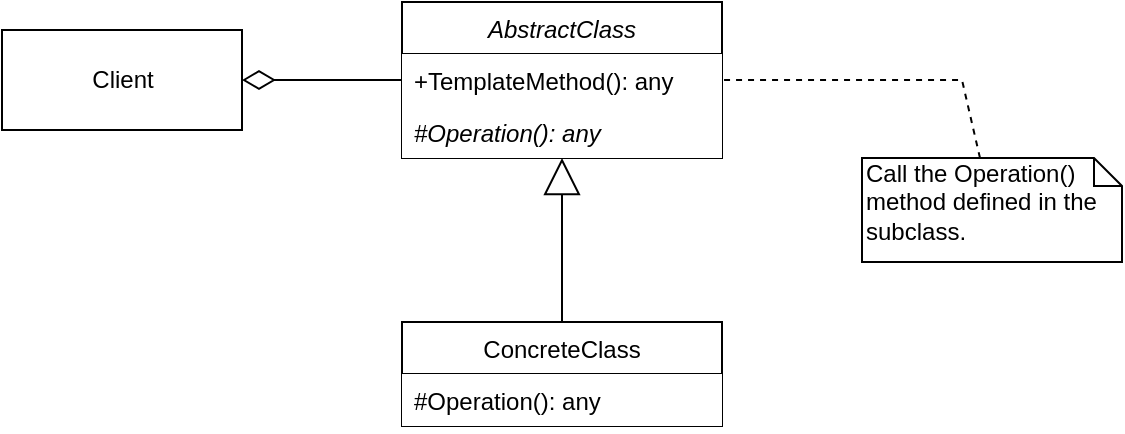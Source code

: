 <mxfile version="10.1.3-16" type="google"><diagram id="24R8lyLwBj7q7DobU8R3" name="Template Method"><mxGraphModel dx="1826" dy="820" grid="1" gridSize="10" guides="1" tooltips="1" connect="1" arrows="1" fold="1" page="0" pageScale="1" pageWidth="850" pageHeight="1100" math="0" shadow="0"><root><mxCell id="0"/><mxCell id="1" parent="0"/><mxCell id="3gX4sevgaEa7qbN-cccq-1" value="AbstractClass" style="swimlane;fontStyle=2;childLayout=stackLayout;horizontal=1;startSize=26;fillColor=#ffffff;horizontalStack=0;resizeParent=1;resizeParentMax=0;resizeLast=0;collapsible=1;marginBottom=0;strokeColor=#000000;" parent="1" vertex="1"><mxGeometry x="160" y="160" width="160" height="78" as="geometry"/></mxCell><mxCell id="3gX4sevgaEa7qbN-cccq-2" value="+TemplateMethod(): any" style="text;strokeColor=none;fillColor=#ffffff;align=left;verticalAlign=top;spacingLeft=4;spacingRight=4;overflow=hidden;rotatable=0;points=[[0,0.5],[1,0.5]];portConstraint=eastwest;" parent="3gX4sevgaEa7qbN-cccq-1" vertex="1"><mxGeometry y="26" width="160" height="26" as="geometry"/></mxCell><mxCell id="3gX4sevgaEa7qbN-cccq-3" value="#Operation(): any" style="text;strokeColor=none;fillColor=#ffffff;align=left;verticalAlign=top;spacingLeft=4;spacingRight=4;overflow=hidden;rotatable=0;points=[[0,0.5],[1,0.5]];portConstraint=eastwest;fontStyle=2" parent="3gX4sevgaEa7qbN-cccq-1" vertex="1"><mxGeometry y="52" width="160" height="26" as="geometry"/></mxCell><mxCell id="3gX4sevgaEa7qbN-cccq-5" value="ConcreteClass" style="swimlane;fontStyle=0;childLayout=stackLayout;horizontal=1;startSize=26;fillColor=#ffffff;horizontalStack=0;resizeParent=1;resizeParentMax=0;resizeLast=0;collapsible=1;marginBottom=0;" parent="1" vertex="1"><mxGeometry x="160" y="320" width="160" height="52" as="geometry"/></mxCell><mxCell id="3gX4sevgaEa7qbN-cccq-6" value="#Operation(): any" style="text;strokeColor=none;fillColor=#ffffff;align=left;verticalAlign=top;spacingLeft=4;spacingRight=4;overflow=hidden;rotatable=0;points=[[0,0.5],[1,0.5]];portConstraint=eastwest;" parent="3gX4sevgaEa7qbN-cccq-5" vertex="1"><mxGeometry y="26" width="160" height="26" as="geometry"/></mxCell><mxCell id="3gX4sevgaEa7qbN-cccq-9" value="" style="endArrow=block;endSize=16;endFill=0;html=1;" parent="1" source="3gX4sevgaEa7qbN-cccq-5" target="3gX4sevgaEa7qbN-cccq-1" edge="1"><mxGeometry width="160" relative="1" as="geometry"><mxPoint x="-50" y="360" as="sourcePoint"/><mxPoint x="110" y="360" as="targetPoint"/></mxGeometry></mxCell><mxCell id="3gX4sevgaEa7qbN-cccq-10" value="Call the Operation() method defined in the subclass." style="shape=note;whiteSpace=wrap;html=1;size=14;verticalAlign=top;align=left;spacingTop=-6;" parent="1" vertex="1"><mxGeometry x="390" y="238" width="130" height="52" as="geometry"/></mxCell><mxCell id="3gX4sevgaEa7qbN-cccq-11" style="rounded=0;elbow=vertical;html=1;jettySize=auto;orthogonalLoop=1;dashed=1;endArrow=none;endFill=0;entryX=1;entryY=0.5;entryDx=0;entryDy=0;" parent="1" source="3gX4sevgaEa7qbN-cccq-10" target="3gX4sevgaEa7qbN-cccq-2" edge="1"><mxGeometry relative="1" as="geometry"><Array as="points"><mxPoint x="440" y="199"/></Array><mxPoint x="670" y="199" as="sourcePoint"/><mxPoint x="650" y="313" as="targetPoint"/></mxGeometry></mxCell><mxCell id="3gX4sevgaEa7qbN-cccq-12" value="Client" style="html=1;" parent="1" vertex="1"><mxGeometry x="-40" y="174" width="120" height="50" as="geometry"/></mxCell><mxCell id="3gX4sevgaEa7qbN-cccq-13" value="" style="endArrow=diamondThin;endFill=0;endSize=14;html=1;rounded=0;entryX=1;entryY=0.5;" parent="1" source="3gX4sevgaEa7qbN-cccq-1" target="3gX4sevgaEa7qbN-cccq-12" edge="1"><mxGeometry width="160" relative="1" as="geometry"><mxPoint x="60" y="186" as="sourcePoint"/><mxPoint x="90" y="11" as="targetPoint"/></mxGeometry></mxCell></root></mxGraphModel></diagram><diagram id="21dT8-lQGdQI1KCdxBOa" name="Chain of responsibility"><mxGraphModel dx="1826" dy="820" grid="1" gridSize="10" guides="1" tooltips="1" connect="1" arrows="1" fold="1" page="0" pageScale="1" pageWidth="850" pageHeight="1100" math="0" shadow="0"><root><mxCell id="3gX4sevgaEa7qbN-cccq-0"/><mxCell id="3gX4sevgaEa7qbN-cccq-1" parent="3gX4sevgaEa7qbN-cccq-0"/><mxCell id="3gX4sevgaEa7qbN-cccq-2" value="Client" style="html=1;fillColor=#ffffff;" parent="3gX4sevgaEa7qbN-cccq-1" vertex="1"><mxGeometry x="-40" y="145" width="120" height="50" as="geometry"/></mxCell><mxCell id="3gX4sevgaEa7qbN-cccq-3" value="" style="endArrow=diamondThin;endFill=0;endSize=14;html=1;rounded=0;" parent="3gX4sevgaEa7qbN-cccq-1" source="3gX4sevgaEa7qbN-cccq-4" target="3gX4sevgaEa7qbN-cccq-2" edge="1"><mxGeometry width="160" relative="1" as="geometry"><mxPoint x="160" y="142" as="sourcePoint"/><mxPoint x="230" y="125" as="targetPoint"/></mxGeometry></mxCell><mxCell id="3gX4sevgaEa7qbN-cccq-4" value="&lt;p style=&quot;margin: 0px ; margin-top: 4px ; text-align: center&quot;&gt;&lt;i&gt;&amp;lt;&amp;lt;Interface&amp;gt;&amp;gt;&lt;/i&gt;&lt;br&gt;&lt;b&gt;IHandler&lt;/b&gt;&lt;/p&gt;&lt;hr size=&quot;1&quot;&gt;&lt;p style=&quot;margin: 0px ; margin-left: 4px&quot;&gt;# next: IHandler&lt;br&gt;&lt;/p&gt;&lt;hr size=&quot;1&quot;&gt;&lt;p style=&quot;margin: 0px ; margin-left: 4px&quot;&gt;+ HandleRequest(request: any): any&lt;br&gt;&lt;/p&gt;" style="verticalAlign=top;align=left;overflow=fill;fontSize=12;fontFamily=Helvetica;html=1;fillColor=#ffffff;" parent="3gX4sevgaEa7qbN-cccq-1" vertex="1"><mxGeometry x="150" y="120" width="220" height="100" as="geometry"/></mxCell><mxCell id="3gX4sevgaEa7qbN-cccq-5" style="rounded=0;elbow=vertical;html=1;jettySize=auto;orthogonalLoop=1;dashed=1;endArrow=none;endFill=0;entryX=1;entryY=0.5;entryDx=0;entryDy=0;" parent="3gX4sevgaEa7qbN-cccq-1" source="3gX4sevgaEa7qbN-cccq-6" target="3gX4sevgaEa7qbN-cccq-4" edge="1"><mxGeometry relative="1" as="geometry"><mxPoint x="570" y="197" as="targetPoint"/></mxGeometry></mxCell><mxCell id="3gX4sevgaEa7qbN-cccq-6" value="Interfaces cannot have protected members; the &lt;i&gt;next &lt;/i&gt;member is only there conceptually." style="shape=note;whiteSpace=wrap;html=1;size=14;verticalAlign=top;align=left;spacingTop=-6;" parent="3gX4sevgaEa7qbN-cccq-1" vertex="1"><mxGeometry x="440" y="120" width="150" height="60" as="geometry"/></mxCell><mxCell id="3gX4sevgaEa7qbN-cccq-7" value="Handler1" style="swimlane;fontStyle=1;align=center;verticalAlign=top;childLayout=stackLayout;horizontal=1;startSize=26;horizontalStack=0;resizeParent=1;resizeParentMax=0;resizeLast=0;collapsible=1;marginBottom=0;fillColor=#ffffff;" parent="3gX4sevgaEa7qbN-cccq-1" vertex="1"><mxGeometry x="20" y="302" width="220" height="86" as="geometry"/></mxCell><mxCell id="3gX4sevgaEa7qbN-cccq-8" value="# next: IHandler" style="text;strokeColor=none;fillColor=#ffffff;align=left;verticalAlign=top;spacingLeft=4;spacingRight=4;overflow=hidden;rotatable=0;points=[[0,0.5],[1,0.5]];portConstraint=eastwest;" parent="3gX4sevgaEa7qbN-cccq-7" vertex="1"><mxGeometry y="26" width="220" height="26" as="geometry"/></mxCell><mxCell id="3gX4sevgaEa7qbN-cccq-9" value="" style="line;strokeWidth=1;fillColor=none;align=left;verticalAlign=middle;spacingTop=-1;spacingLeft=3;spacingRight=3;rotatable=0;labelPosition=right;points=[];portConstraint=eastwest;" parent="3gX4sevgaEa7qbN-cccq-7" vertex="1"><mxGeometry y="52" width="220" height="8" as="geometry"/></mxCell><mxCell id="3gX4sevgaEa7qbN-cccq-10" value="+ HandleRequest(request: any): any" style="text;strokeColor=none;fillColor=#ffffff;align=left;verticalAlign=top;spacingLeft=4;spacingRight=4;overflow=hidden;rotatable=0;points=[[0,0.5],[1,0.5]];portConstraint=eastwest;" parent="3gX4sevgaEa7qbN-cccq-7" vertex="1"><mxGeometry y="60" width="220" height="26" as="geometry"/></mxCell><mxCell id="3gX4sevgaEa7qbN-cccq-11" value="Handler2" style="swimlane;fontStyle=1;align=center;verticalAlign=top;childLayout=stackLayout;horizontal=1;startSize=26;horizontalStack=0;resizeParent=1;resizeParentMax=0;resizeLast=0;collapsible=1;marginBottom=0;fillColor=#ffffff;" parent="3gX4sevgaEa7qbN-cccq-1" vertex="1"><mxGeometry x="280" y="302" width="220" height="86" as="geometry"/></mxCell><mxCell id="3gX4sevgaEa7qbN-cccq-12" value="# next: IHandler" style="text;strokeColor=none;fillColor=#ffffff;align=left;verticalAlign=top;spacingLeft=4;spacingRight=4;overflow=hidden;rotatable=0;points=[[0,0.5],[1,0.5]];portConstraint=eastwest;" parent="3gX4sevgaEa7qbN-cccq-11" vertex="1"><mxGeometry y="26" width="220" height="26" as="geometry"/></mxCell><mxCell id="3gX4sevgaEa7qbN-cccq-13" value="" style="line;strokeWidth=1;fillColor=none;align=left;verticalAlign=middle;spacingTop=-1;spacingLeft=3;spacingRight=3;rotatable=0;labelPosition=right;points=[];portConstraint=eastwest;" parent="3gX4sevgaEa7qbN-cccq-11" vertex="1"><mxGeometry y="52" width="220" height="8" as="geometry"/></mxCell><mxCell id="3gX4sevgaEa7qbN-cccq-14" value="+ HandleRequest(request: any): any" style="text;strokeColor=none;fillColor=#ffffff;align=left;verticalAlign=top;spacingLeft=4;spacingRight=4;overflow=hidden;rotatable=0;points=[[0,0.5],[1,0.5]];portConstraint=eastwest;" parent="3gX4sevgaEa7qbN-cccq-11" vertex="1"><mxGeometry y="60" width="220" height="26" as="geometry"/></mxCell><mxCell id="3gX4sevgaEa7qbN-cccq-15" value="" style="endArrow=block;dashed=1;endFill=0;endSize=12;html=1;rounded=0;edgeStyle=elbowEdgeStyle;elbow=vertical;" parent="3gX4sevgaEa7qbN-cccq-1" source="3gX4sevgaEa7qbN-cccq-11" target="3gX4sevgaEa7qbN-cccq-4" edge="1"><mxGeometry width="160" relative="1" as="geometry"><mxPoint x="570" y="240" as="sourcePoint"/><mxPoint x="425" y="160" as="targetPoint"/></mxGeometry></mxCell><mxCell id="3gX4sevgaEa7qbN-cccq-16" value="" style="endArrow=block;dashed=1;endFill=0;endSize=12;html=1;rounded=0;edgeStyle=elbowEdgeStyle;elbow=vertical;" parent="3gX4sevgaEa7qbN-cccq-1" source="3gX4sevgaEa7qbN-cccq-7" target="3gX4sevgaEa7qbN-cccq-4" edge="1"><mxGeometry width="160" relative="1" as="geometry"><mxPoint x="400" y="290" as="sourcePoint"/><mxPoint x="270" y="230" as="targetPoint"/></mxGeometry></mxCell><mxCell id="CeVZEQjyHWH9L61Q5lP9-0" value="Client" style="html=1;fillColor=#ffffff;" vertex="1" parent="3gX4sevgaEa7qbN-cccq-1"><mxGeometry x="-55" y="530" width="120" height="50" as="geometry"/></mxCell><mxCell id="CeVZEQjyHWH9L61Q5lP9-1" value="" style="endArrow=diamondThin;endFill=0;endSize=14;html=1;rounded=0;" edge="1" parent="3gX4sevgaEa7qbN-cccq-1" source="CeVZEQjyHWH9L61Q5lP9-2" target="CeVZEQjyHWH9L61Q5lP9-0"><mxGeometry width="160" relative="1" as="geometry"><mxPoint x="145" y="542" as="sourcePoint"/><mxPoint x="215" y="525" as="targetPoint"/></mxGeometry></mxCell><mxCell id="CeVZEQjyHWH9L61Q5lP9-2" value="&lt;p style=&quot;margin: 0px ; margin-top: 4px ; text-align: center&quot;&gt;&lt;i&gt;&amp;lt;&amp;lt;Interface&amp;gt;&amp;gt;&lt;/i&gt;&lt;br&gt;&lt;span&gt;&lt;b&gt;IMessageHandler&amp;nbsp;&lt;/b&gt;&lt;/span&gt;&lt;br&gt;&lt;/p&gt;&lt;hr size=&quot;1&quot;&gt;&lt;p style=&quot;margin: 0px ; margin-left: 4px&quot;&gt;&lt;/p&gt;&lt;p style=&quot;margin: 0px ; margin-left: 4px&quot;&gt;+ Handle(message: Message)&lt;br&gt;&lt;/p&gt;" style="verticalAlign=top;align=left;overflow=fill;fontSize=12;fontFamily=Helvetica;html=1;fillColor=#ffffff;" vertex="1" parent="3gX4sevgaEa7qbN-cccq-1"><mxGeometry x="150" y="520" width="220" height="70" as="geometry"/></mxCell><mxCell id="CeVZEQjyHWH9L61Q5lP9-5" value="MessageHandlerBase" style="swimlane;fontStyle=3;align=center;verticalAlign=top;childLayout=stackLayout;horizontal=1;startSize=26;horizontalStack=0;resizeParent=1;resizeParentMax=0;resizeLast=0;collapsible=1;marginBottom=0;fillColor=#ffffff;" vertex="1" parent="3gX4sevgaEa7qbN-cccq-1"><mxGeometry x="140" y="672" width="240" height="162" as="geometry"/></mxCell><mxCell id="CeVZEQjyHWH9L61Q5lP9-6" value="- _next: IMessageHandler" style="text;strokeColor=none;fillColor=#ffffff;align=left;verticalAlign=top;spacingLeft=4;spacingRight=4;overflow=hidden;rotatable=0;points=[[0,0.5],[1,0.5]];portConstraint=eastwest;" vertex="1" parent="CeVZEQjyHWH9L61Q5lP9-5"><mxGeometry y="26" width="240" height="24" as="geometry"/></mxCell><mxCell id="CeVZEQjyHWH9L61Q5lP9-7" value="" style="line;strokeWidth=1;fillColor=none;align=left;verticalAlign=middle;spacingTop=-1;spacingLeft=3;spacingRight=3;rotatable=0;labelPosition=right;points=[];portConstraint=eastwest;" vertex="1" parent="CeVZEQjyHWH9L61Q5lP9-5"><mxGeometry y="50" width="240" height="8" as="geometry"/></mxCell><mxCell id="CeVZEQjyHWH9L61Q5lP9-8" value="+ Handle(message: Message)" style="text;strokeColor=none;fillColor=#ffffff;align=left;verticalAlign=top;spacingLeft=4;spacingRight=4;overflow=hidden;rotatable=0;points=[[0,0.5],[1,0.5]];portConstraint=eastwest;" vertex="1" parent="CeVZEQjyHWH9L61Q5lP9-5"><mxGeometry y="58" width="240" height="26" as="geometry"/></mxCell><mxCell id="CeVZEQjyHWH9L61Q5lP9-35" value="- HasNext(): bool" style="text;strokeColor=none;fillColor=#ffffff;align=left;verticalAlign=top;spacingLeft=4;spacingRight=4;overflow=hidden;rotatable=0;points=[[0,0.5],[1,0.5]];portConstraint=eastwest;" vertex="1" parent="CeVZEQjyHWH9L61Q5lP9-5"><mxGeometry y="84" width="240" height="26" as="geometry"/></mxCell><mxCell id="CeVZEQjyHWH9L61Q5lP9-36" value="# CanHandle(message: Message): bool" style="text;strokeColor=none;fillColor=#ffffff;align=left;verticalAlign=top;spacingLeft=4;spacingRight=4;overflow=hidden;rotatable=0;points=[[0,0.5],[1,0.5]];portConstraint=eastwest;fontStyle=2" vertex="1" parent="CeVZEQjyHWH9L61Q5lP9-5"><mxGeometry y="110" width="240" height="26" as="geometry"/></mxCell><mxCell id="CeVZEQjyHWH9L61Q5lP9-37" value="# Treat(message: Message)" style="text;strokeColor=none;fillColor=#ffffff;align=left;verticalAlign=top;spacingLeft=4;spacingRight=4;overflow=hidden;rotatable=0;points=[[0,0.5],[1,0.5]];portConstraint=eastwest;fontStyle=2" vertex="1" parent="CeVZEQjyHWH9L61Q5lP9-5"><mxGeometry y="136" width="240" height="26" as="geometry"/></mxCell><mxCell id="CeVZEQjyHWH9L61Q5lP9-9" value="SingleMessageHandlerBase" style="swimlane;fontStyle=3;align=center;verticalAlign=top;childLayout=stackLayout;horizontal=1;startSize=26;horizontalStack=0;resizeParent=1;resizeParentMax=0;resizeLast=0;collapsible=1;marginBottom=0;fillColor=#ffffff;" vertex="1" parent="3gX4sevgaEa7qbN-cccq-1"><mxGeometry x="20" y="913" width="220" height="112" as="geometry"/></mxCell><mxCell id="CeVZEQjyHWH9L61Q5lP9-10" value="# HandledMessageName: string" style="text;strokeColor=none;fillColor=#ffffff;align=left;verticalAlign=top;spacingLeft=4;spacingRight=4;overflow=hidden;rotatable=0;points=[[0,0.5],[1,0.5]];portConstraint=eastwest;fontStyle=2" vertex="1" parent="CeVZEQjyHWH9L61Q5lP9-9"><mxGeometry y="26" width="220" height="26" as="geometry"/></mxCell><mxCell id="CeVZEQjyHWH9L61Q5lP9-11" value="" style="line;strokeWidth=1;fillColor=none;align=left;verticalAlign=middle;spacingTop=-1;spacingLeft=3;spacingRight=3;rotatable=0;labelPosition=right;points=[];portConstraint=eastwest;" vertex="1" parent="CeVZEQjyHWH9L61Q5lP9-9"><mxGeometry y="52" width="220" height="8" as="geometry"/></mxCell><mxCell id="CeVZEQjyHWH9L61Q5lP9-12" value="# Treat(message: Message)" style="text;strokeColor=none;fillColor=#ffffff;align=left;verticalAlign=top;spacingLeft=4;spacingRight=4;overflow=hidden;rotatable=0;points=[[0,0.5],[1,0.5]];portConstraint=eastwest;fontStyle=2" vertex="1" parent="CeVZEQjyHWH9L61Q5lP9-9"><mxGeometry y="60" width="220" height="26" as="geometry"/></mxCell><mxCell id="CeVZEQjyHWH9L61Q5lP9-39" value="# CanHandle(message: Message): bool" style="text;strokeColor=none;fillColor=#ffffff;align=left;verticalAlign=top;spacingLeft=4;spacingRight=4;overflow=hidden;rotatable=0;points=[[0,0.5],[1,0.5]];portConstraint=eastwest;fontStyle=0" vertex="1" parent="CeVZEQjyHWH9L61Q5lP9-9"><mxGeometry y="86" width="220" height="26" as="geometry"/></mxCell><mxCell id="CeVZEQjyHWH9L61Q5lP9-13" value="" style="endArrow=block;dashed=1;endFill=0;endSize=12;html=1;rounded=0;edgeStyle=elbowEdgeStyle;elbow=vertical;" edge="1" parent="3gX4sevgaEa7qbN-cccq-1" source="CeVZEQjyHWH9L61Q5lP9-9" target="CeVZEQjyHWH9L61Q5lP9-5"><mxGeometry width="160" relative="1" as="geometry"><mxPoint x="555" y="640" as="sourcePoint"/><mxPoint x="410" y="560" as="targetPoint"/></mxGeometry></mxCell><mxCell id="CeVZEQjyHWH9L61Q5lP9-14" value="" style="endArrow=block;dashed=1;endFill=0;endSize=12;html=1;rounded=0;edgeStyle=elbowEdgeStyle;elbow=vertical;" edge="1" parent="3gX4sevgaEa7qbN-cccq-1" source="CeVZEQjyHWH9L61Q5lP9-5" target="CeVZEQjyHWH9L61Q5lP9-2"><mxGeometry width="160" relative="1" as="geometry"><mxPoint x="385" y="690" as="sourcePoint"/><mxPoint x="255" y="630" as="targetPoint"/></mxGeometry></mxCell><mxCell id="CeVZEQjyHWH9L61Q5lP9-15" value="MultipleMessageHandlerBase" style="swimlane;fontStyle=3;align=center;verticalAlign=top;childLayout=stackLayout;horizontal=1;startSize=26;horizontalStack=0;resizeParent=1;resizeParentMax=0;resizeLast=0;collapsible=1;marginBottom=0;fillColor=#ffffff;" vertex="1" parent="3gX4sevgaEa7qbN-cccq-1"><mxGeometry x="280" y="913" width="220" height="112" as="geometry"/></mxCell><mxCell id="CeVZEQjyHWH9L61Q5lP9-16" value="# HandledMessagesName: string[]" style="text;strokeColor=none;fillColor=#ffffff;align=left;verticalAlign=top;spacingLeft=4;spacingRight=4;overflow=hidden;rotatable=0;points=[[0,0.5],[1,0.5]];portConstraint=eastwest;fontStyle=2" vertex="1" parent="CeVZEQjyHWH9L61Q5lP9-15"><mxGeometry y="26" width="220" height="26" as="geometry"/></mxCell><mxCell id="CeVZEQjyHWH9L61Q5lP9-17" value="" style="line;strokeWidth=1;fillColor=none;align=left;verticalAlign=middle;spacingTop=-1;spacingLeft=3;spacingRight=3;rotatable=0;labelPosition=right;points=[];portConstraint=eastwest;" vertex="1" parent="CeVZEQjyHWH9L61Q5lP9-15"><mxGeometry y="52" width="220" height="8" as="geometry"/></mxCell><mxCell id="CeVZEQjyHWH9L61Q5lP9-38" value="# Treat(message: Message)" style="text;strokeColor=none;fillColor=#ffffff;align=left;verticalAlign=top;spacingLeft=4;spacingRight=4;overflow=hidden;rotatable=0;points=[[0,0.5],[1,0.5]];portConstraint=eastwest;fontStyle=2" vertex="1" parent="CeVZEQjyHWH9L61Q5lP9-15"><mxGeometry y="60" width="220" height="26" as="geometry"/></mxCell><mxCell id="CeVZEQjyHWH9L61Q5lP9-40" value="# CanHandle(message: Message): bool" style="text;strokeColor=none;fillColor=#ffffff;align=left;verticalAlign=top;spacingLeft=4;spacingRight=4;overflow=hidden;rotatable=0;points=[[0,0.5],[1,0.5]];portConstraint=eastwest;fontStyle=0" vertex="1" parent="CeVZEQjyHWH9L61Q5lP9-15"><mxGeometry y="86" width="220" height="26" as="geometry"/></mxCell><mxCell id="CeVZEQjyHWH9L61Q5lP9-19" value="AlarmTriggeredHandler" style="swimlane;fontStyle=1;align=center;verticalAlign=top;childLayout=stackLayout;horizontal=1;startSize=26;horizontalStack=0;resizeParent=1;resizeParentMax=0;resizeLast=0;collapsible=1;marginBottom=0;fillColor=#ffffff;" vertex="1" parent="3gX4sevgaEa7qbN-cccq-1"><mxGeometry x="-305" y="1110" width="250" height="86" as="geometry"/></mxCell><mxCell id="CeVZEQjyHWH9L61Q5lP9-20" value="# HandledMessageName: &quot;AlarmTriggered&quot;" style="text;strokeColor=none;fillColor=#ffffff;align=left;verticalAlign=top;spacingLeft=4;spacingRight=4;overflow=hidden;rotatable=0;points=[[0,0.5],[1,0.5]];portConstraint=eastwest;" vertex="1" parent="CeVZEQjyHWH9L61Q5lP9-19"><mxGeometry y="26" width="250" height="26" as="geometry"/></mxCell><mxCell id="CeVZEQjyHWH9L61Q5lP9-21" value="" style="line;strokeWidth=1;fillColor=none;align=left;verticalAlign=middle;spacingTop=-1;spacingLeft=3;spacingRight=3;rotatable=0;labelPosition=right;points=[];portConstraint=eastwest;" vertex="1" parent="CeVZEQjyHWH9L61Q5lP9-19"><mxGeometry y="52" width="250" height="8" as="geometry"/></mxCell><mxCell id="CeVZEQjyHWH9L61Q5lP9-22" value="# Treat(message: Message)" style="text;strokeColor=none;fillColor=#ffffff;align=left;verticalAlign=top;spacingLeft=4;spacingRight=4;overflow=hidden;rotatable=0;points=[[0,0.5],[1,0.5]];portConstraint=eastwest;" vertex="1" parent="CeVZEQjyHWH9L61Q5lP9-19"><mxGeometry y="60" width="250" height="26" as="geometry"/></mxCell><mxCell id="CeVZEQjyHWH9L61Q5lP9-23" value="AlarmPausedHandler" style="swimlane;fontStyle=1;align=center;verticalAlign=top;childLayout=stackLayout;horizontal=1;startSize=26;horizontalStack=0;resizeParent=1;resizeParentMax=0;resizeLast=0;collapsible=1;marginBottom=0;fillColor=#ffffff;" vertex="1" parent="3gX4sevgaEa7qbN-cccq-1"><mxGeometry x="230" y="1110" width="250" height="86" as="geometry"/></mxCell><mxCell id="CeVZEQjyHWH9L61Q5lP9-24" value="# HandledMessageName: &quot;AlarmPaused&quot;" style="text;strokeColor=none;fillColor=#ffffff;align=left;verticalAlign=top;spacingLeft=4;spacingRight=4;overflow=hidden;rotatable=0;points=[[0,0.5],[1,0.5]];portConstraint=eastwest;" vertex="1" parent="CeVZEQjyHWH9L61Q5lP9-23"><mxGeometry y="26" width="250" height="26" as="geometry"/></mxCell><mxCell id="CeVZEQjyHWH9L61Q5lP9-25" value="" style="line;strokeWidth=1;fillColor=none;align=left;verticalAlign=middle;spacingTop=-1;spacingLeft=3;spacingRight=3;rotatable=0;labelPosition=right;points=[];portConstraint=eastwest;" vertex="1" parent="CeVZEQjyHWH9L61Q5lP9-23"><mxGeometry y="52" width="250" height="8" as="geometry"/></mxCell><mxCell id="CeVZEQjyHWH9L61Q5lP9-26" value="# Treat(message: Message)" style="text;strokeColor=none;fillColor=#ffffff;align=left;verticalAlign=top;spacingLeft=4;spacingRight=4;overflow=hidden;rotatable=0;points=[[0,0.5],[1,0.5]];portConstraint=eastwest;" vertex="1" parent="CeVZEQjyHWH9L61Q5lP9-23"><mxGeometry y="60" width="250" height="26" as="geometry"/></mxCell><mxCell id="CeVZEQjyHWH9L61Q5lP9-27" value="AlarmStoppedHandler" style="swimlane;fontStyle=1;align=center;verticalAlign=top;childLayout=stackLayout;horizontal=1;startSize=26;horizontalStack=0;resizeParent=1;resizeParentMax=0;resizeLast=0;collapsible=1;marginBottom=0;fillColor=#ffffff;" vertex="1" parent="3gX4sevgaEa7qbN-cccq-1"><mxGeometry x="-40" y="1110" width="250" height="86" as="geometry"/></mxCell><mxCell id="CeVZEQjyHWH9L61Q5lP9-28" value="# HandledMessageName: &quot;AlarmStopped&quot;" style="text;strokeColor=none;fillColor=#ffffff;align=left;verticalAlign=top;spacingLeft=4;spacingRight=4;overflow=hidden;rotatable=0;points=[[0,0.5],[1,0.5]];portConstraint=eastwest;" vertex="1" parent="CeVZEQjyHWH9L61Q5lP9-27"><mxGeometry y="26" width="250" height="26" as="geometry"/></mxCell><mxCell id="CeVZEQjyHWH9L61Q5lP9-29" value="" style="line;strokeWidth=1;fillColor=none;align=left;verticalAlign=middle;spacingTop=-1;spacingLeft=3;spacingRight=3;rotatable=0;labelPosition=right;points=[];portConstraint=eastwest;" vertex="1" parent="CeVZEQjyHWH9L61Q5lP9-27"><mxGeometry y="52" width="250" height="8" as="geometry"/></mxCell><mxCell id="CeVZEQjyHWH9L61Q5lP9-30" value="# Treat(message: Message)" style="text;strokeColor=none;fillColor=#ffffff;align=left;verticalAlign=top;spacingLeft=4;spacingRight=4;overflow=hidden;rotatable=0;points=[[0,0.5],[1,0.5]];portConstraint=eastwest;" vertex="1" parent="CeVZEQjyHWH9L61Q5lP9-27"><mxGeometry y="60" width="250" height="26" as="geometry"/></mxCell><mxCell id="CeVZEQjyHWH9L61Q5lP9-31" value="" style="endArrow=block;dashed=1;endFill=0;endSize=12;html=1;rounded=0;edgeStyle=elbowEdgeStyle;elbow=vertical;" edge="1" parent="3gX4sevgaEa7qbN-cccq-1" source="CeVZEQjyHWH9L61Q5lP9-15" target="CeVZEQjyHWH9L61Q5lP9-5"><mxGeometry width="160" relative="1" as="geometry"><mxPoint x="140" y="850" as="sourcePoint"/><mxPoint x="270" y="768" as="targetPoint"/></mxGeometry></mxCell><mxCell id="CeVZEQjyHWH9L61Q5lP9-32" value="" style="endArrow=block;dashed=1;endFill=0;endSize=12;html=1;rounded=0;edgeStyle=elbowEdgeStyle;elbow=vertical;" edge="1" parent="3gX4sevgaEa7qbN-cccq-1" source="CeVZEQjyHWH9L61Q5lP9-19" target="CeVZEQjyHWH9L61Q5lP9-9"><mxGeometry width="160" relative="1" as="geometry"><mxPoint x="740" y="1043.5" as="sourcePoint"/><mxPoint x="610" y="961.5" as="targetPoint"/></mxGeometry></mxCell><mxCell id="CeVZEQjyHWH9L61Q5lP9-33" value="" style="endArrow=block;dashed=1;endFill=0;endSize=12;html=1;rounded=0;edgeStyle=elbowEdgeStyle;elbow=vertical;" edge="1" parent="3gX4sevgaEa7qbN-cccq-1" source="CeVZEQjyHWH9L61Q5lP9-27" target="CeVZEQjyHWH9L61Q5lP9-9"><mxGeometry width="160" relative="1" as="geometry"><mxPoint x="750" y="1053.5" as="sourcePoint"/><mxPoint x="620" y="971.5" as="targetPoint"/></mxGeometry></mxCell><mxCell id="CeVZEQjyHWH9L61Q5lP9-34" value="" style="endArrow=block;dashed=1;endFill=0;endSize=12;html=1;rounded=0;edgeStyle=elbowEdgeStyle;elbow=vertical;" edge="1" parent="3gX4sevgaEa7qbN-cccq-1" source="CeVZEQjyHWH9L61Q5lP9-23" target="CeVZEQjyHWH9L61Q5lP9-9"><mxGeometry width="160" relative="1" as="geometry"><mxPoint x="760" y="1063.5" as="sourcePoint"/><mxPoint x="630" y="981.5" as="targetPoint"/></mxGeometry></mxCell><mxCell id="CeVZEQjyHWH9L61Q5lP9-41" value="SomeMultiHandler" style="swimlane;fontStyle=1;align=center;verticalAlign=top;childLayout=stackLayout;horizontal=1;startSize=26;horizontalStack=0;resizeParent=1;resizeParentMax=0;resizeLast=0;collapsible=1;marginBottom=0;fillColor=#ffffff;" vertex="1" parent="3gX4sevgaEa7qbN-cccq-1"><mxGeometry x="490" y="1110" width="200" height="86" as="geometry"/></mxCell><mxCell id="CeVZEQjyHWH9L61Q5lP9-45" value="# HandledMessagesName: string[]" style="text;strokeColor=none;fillColor=#ffffff;align=left;verticalAlign=top;spacingLeft=4;spacingRight=4;overflow=hidden;rotatable=0;points=[[0,0.5],[1,0.5]];portConstraint=eastwest;fontStyle=0" vertex="1" parent="CeVZEQjyHWH9L61Q5lP9-41"><mxGeometry y="26" width="200" height="26" as="geometry"/></mxCell><mxCell id="CeVZEQjyHWH9L61Q5lP9-43" value="" style="line;strokeWidth=1;fillColor=none;align=left;verticalAlign=middle;spacingTop=-1;spacingLeft=3;spacingRight=3;rotatable=0;labelPosition=right;points=[];portConstraint=eastwest;" vertex="1" parent="CeVZEQjyHWH9L61Q5lP9-41"><mxGeometry y="52" width="200" height="8" as="geometry"/></mxCell><mxCell id="CeVZEQjyHWH9L61Q5lP9-44" value="# Treat(message: Message)" style="text;strokeColor=none;fillColor=#ffffff;align=left;verticalAlign=top;spacingLeft=4;spacingRight=4;overflow=hidden;rotatable=0;points=[[0,0.5],[1,0.5]];portConstraint=eastwest;" vertex="1" parent="CeVZEQjyHWH9L61Q5lP9-41"><mxGeometry y="60" width="200" height="26" as="geometry"/></mxCell><mxCell id="CeVZEQjyHWH9L61Q5lP9-46" value="" style="endArrow=block;dashed=1;endFill=0;endSize=12;html=1;rounded=0;edgeStyle=elbowEdgeStyle;elbow=vertical;" edge="1" parent="3gX4sevgaEa7qbN-cccq-1" source="CeVZEQjyHWH9L61Q5lP9-41" target="CeVZEQjyHWH9L61Q5lP9-15"><mxGeometry width="160" relative="1" as="geometry"><mxPoint x="415" y="1180" as="sourcePoint"/><mxPoint x="140" y="1035" as="targetPoint"/></mxGeometry></mxCell></root></mxGraphModel></diagram><diagram id="P_hZ4eMQWc6fjuhUUFdb" name="Command"><mxGraphModel dx="1426" dy="820" grid="1" gridSize="10" guides="1" tooltips="1" connect="1" arrows="1" fold="1" page="1" pageScale="1" pageWidth="850" pageHeight="1100" math="0" shadow="0"><root><mxCell id="3gX4sevgaEa7qbN-cccq-0"/><mxCell id="3gX4sevgaEa7qbN-cccq-1" parent="3gX4sevgaEa7qbN-cccq-0"/></root></mxGraphModel></diagram></mxfile>